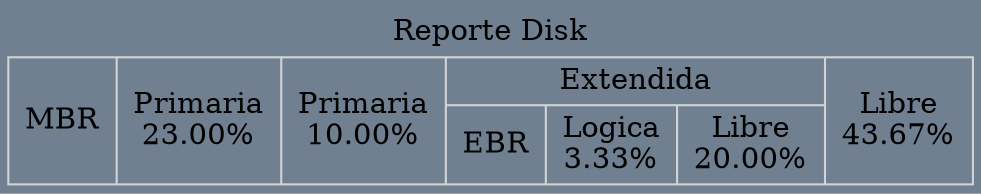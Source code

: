 digraph grid {bgcolor="slategrey" label=" Reporte Disk "layout=dot labelloc = "t"edge [weigth=1000 style=dashed color=red4 dir = "both" arrowtail="open" arrowhead="open"]node[shape=record, color=lightgrey]a0[label="MBR|Primaria\n23.00%\n|Primaria\n10.00%\n|{Extendida|{EBR|Logica\n3.33%\n|Libre\n20.00%\n}}|Libre\n43.67%\n"];
}